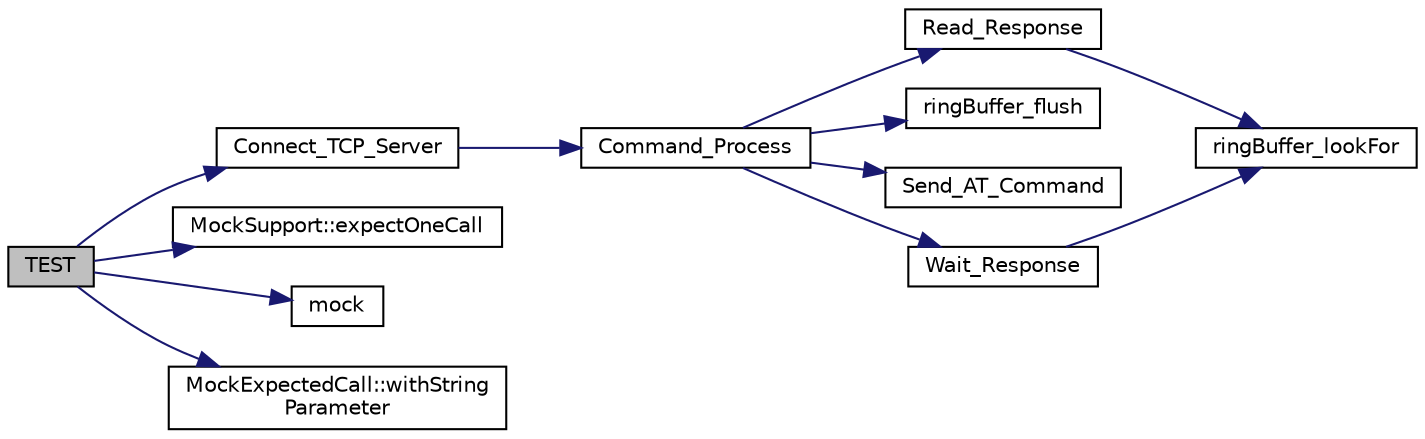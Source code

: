 digraph "TEST"
{
 // LATEX_PDF_SIZE
  edge [fontname="Helvetica",fontsize="10",labelfontname="Helvetica",labelfontsize="10"];
  node [fontname="Helvetica",fontsize="10",shape=record];
  rankdir="LR";
  Node1 [label="TEST",height=0.2,width=0.4,color="black", fillcolor="grey75", style="filled", fontcolor="black",tooltip=" "];
  Node1 -> Node2 [color="midnightblue",fontsize="10",style="solid",fontname="Helvetica"];
  Node2 [label="Connect_TCP_Server",height=0.2,width=0.4,color="black", fillcolor="white", style="filled",URL="$esp8266_8c.html#ad810f4d87d439daecfddf19de67410b1",tooltip="This function handles AT commands to connect TCP server."];
  Node2 -> Node3 [color="midnightblue",fontsize="10",style="solid",fontname="Helvetica"];
  Node3 [label="Command_Process",height=0.2,width=0.4,color="black", fillcolor="white", style="filled",URL="$esp8266_8c.html#a4d865414cc80220c97d3056c9fad2516",tooltip="This function handles AT commands and waits the messages expected from the ESP8266."];
  Node3 -> Node4 [color="midnightblue",fontsize="10",style="solid",fontname="Helvetica"];
  Node4 [label="Read_Response",height=0.2,width=0.4,color="black", fillcolor="white", style="filled",URL="$esp8266_8c.html#a38e4927f2a0f897c44d993be83e96aba",tooltip="Read the specified message from the ring buffer."];
  Node4 -> Node5 [color="midnightblue",fontsize="10",style="solid",fontname="Helvetica"];
  Node5 [label="ringBuffer_lookFor",height=0.2,width=0.4,color="black", fillcolor="white", style="filled",URL="$ring__buffer_8c.html#ad584e76089ed7066f0b7a45221f19fc4",tooltip="Search a specific data array in the ring buffer ."];
  Node3 -> Node6 [color="midnightblue",fontsize="10",style="solid",fontname="Helvetica"];
  Node6 [label="ringBuffer_flush",height=0.2,width=0.4,color="black", fillcolor="white", style="filled",URL="$ring__buffer_8c.html#ac51239e5fb9265802477417817fbf614",tooltip="Clear the ring buffer."];
  Node3 -> Node7 [color="midnightblue",fontsize="10",style="solid",fontname="Helvetica"];
  Node7 [label="Send_AT_Command",height=0.2,width=0.4,color="black", fillcolor="white", style="filled",URL="$esp8266_8c.html#aa60813d3a65743ce3d8bd71760121bf5",tooltip="AT command send function."];
  Node3 -> Node8 [color="midnightblue",fontsize="10",style="solid",fontname="Helvetica"];
  Node8 [label="Wait_Response",height=0.2,width=0.4,color="black", fillcolor="white", style="filled",URL="$esp8266_8c.html#a1c690cd3883ffc79b729c4d46760cd64",tooltip="Wait the specified message."];
  Node8 -> Node5 [color="midnightblue",fontsize="10",style="solid",fontname="Helvetica"];
  Node1 -> Node9 [color="midnightblue",fontsize="10",style="solid",fontname="Helvetica"];
  Node9 [label="MockSupport::expectOneCall",height=0.2,width=0.4,color="black", fillcolor="white", style="filled",URL="$classMockSupport.html#ac6f24a24bccf21338e5cc6b889a655b1",tooltip=" "];
  Node1 -> Node10 [color="midnightblue",fontsize="10",style="solid",fontname="Helvetica"];
  Node10 [label="mock",height=0.2,width=0.4,color="black", fillcolor="white", style="filled",URL="$MockSupport_8h.html#ac31c1bc819395bcc9e7ed873f321d4d8",tooltip=" "];
  Node1 -> Node11 [color="midnightblue",fontsize="10",style="solid",fontname="Helvetica"];
  Node11 [label="MockExpectedCall::withString\lParameter",height=0.2,width=0.4,color="black", fillcolor="white", style="filled",URL="$classMockExpectedCall.html#aa630784043d1535457c3478d709e53d7",tooltip=" "];
}
